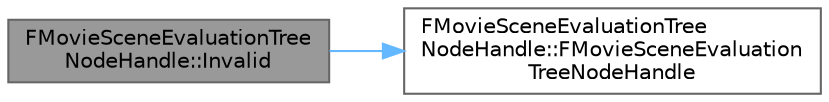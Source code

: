 digraph "FMovieSceneEvaluationTreeNodeHandle::Invalid"
{
 // INTERACTIVE_SVG=YES
 // LATEX_PDF_SIZE
  bgcolor="transparent";
  edge [fontname=Helvetica,fontsize=10,labelfontname=Helvetica,labelfontsize=10];
  node [fontname=Helvetica,fontsize=10,shape=box,height=0.2,width=0.4];
  rankdir="LR";
  Node1 [id="Node000001",label="FMovieSceneEvaluationTree\lNodeHandle::Invalid",height=0.2,width=0.4,color="gray40", fillcolor="grey60", style="filled", fontcolor="black",tooltip="Special handle that represents an invalid node."];
  Node1 -> Node2 [id="edge1_Node000001_Node000002",color="steelblue1",style="solid",tooltip=" "];
  Node2 [id="Node000002",label="FMovieSceneEvaluationTree\lNodeHandle::FMovieSceneEvaluation\lTreeNodeHandle",height=0.2,width=0.4,color="grey40", fillcolor="white", style="filled",URL="$d3/d31/structFMovieSceneEvaluationTreeNodeHandle.html#a5bacc1df24f156e455d3293fcb5e36ac",tooltip="Construction from the node's parent's children entry handle, and this node's index within its parent'..."];
}
